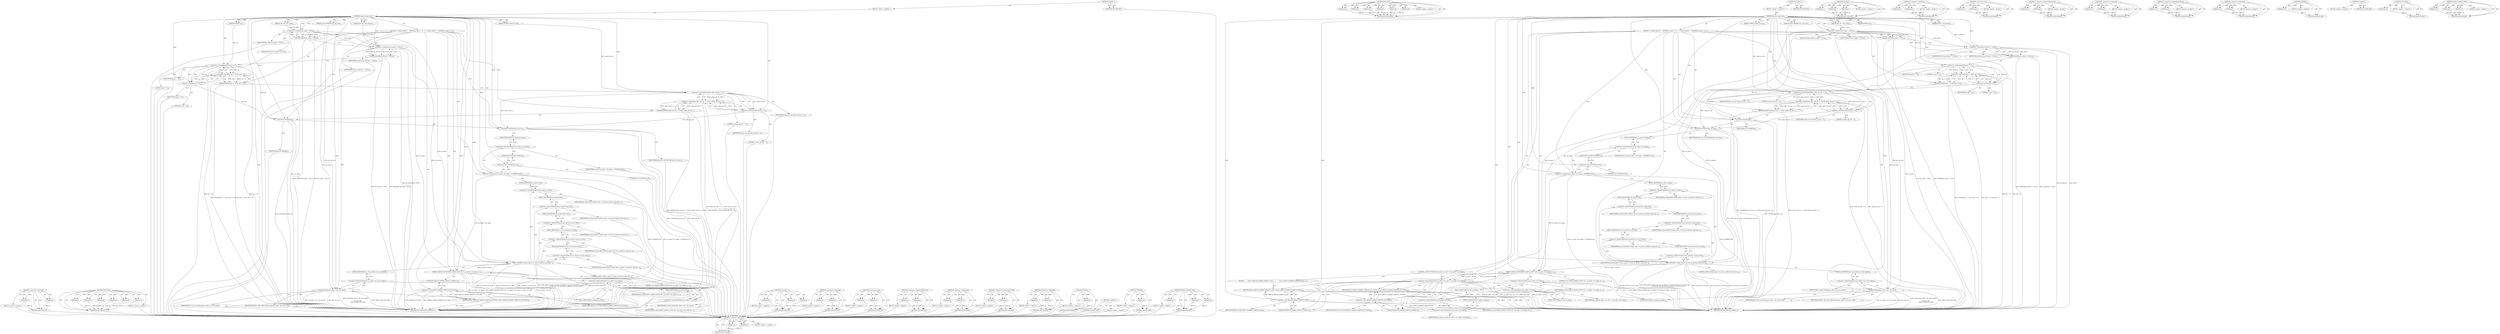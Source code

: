 digraph "DEBUG_RANGE_OFST" {
vulnerable_133 [label=<(METHOD,&lt;operator&gt;.lessThan)>];
vulnerable_134 [label=<(PARAM,p1)>];
vulnerable_135 [label=<(PARAM,p2)>];
vulnerable_136 [label=<(BLOCK,&lt;empty&gt;,&lt;empty&gt;)>];
vulnerable_137 [label=<(METHOD_RETURN,ANY)>];
vulnerable_157 [label=<(METHOD,BITS_GET)>];
vulnerable_158 [label=<(PARAM,p1)>];
vulnerable_159 [label=<(PARAM,p2)>];
vulnerable_160 [label=<(PARAM,p3)>];
vulnerable_161 [label=<(PARAM,p4)>];
vulnerable_162 [label=<(PARAM,p5)>];
vulnerable_163 [label=<(PARAM,p6)>];
vulnerable_164 [label=<(BLOCK,&lt;empty&gt;,&lt;empty&gt;)>];
vulnerable_165 [label=<(METHOD_RETURN,ANY)>];
vulnerable_6 [label=<(METHOD,&lt;global&gt;)<SUB>1</SUB>>];
vulnerable_7 [label=<(BLOCK,&lt;empty&gt;,&lt;empty&gt;)<SUB>1</SUB>>];
vulnerable_8 [label=<(METHOD,ihevcd_cabac_init)<SUB>1</SUB>>];
vulnerable_9 [label=<(PARAM,cab_ctxt_t *ps_cabac)<SUB>1</SUB>>];
vulnerable_10 [label=<(PARAM,bitstrm_t *ps_bitstrm)<SUB>2</SUB>>];
vulnerable_11 [label=<(PARAM,WORD32 qp)<SUB>3</SUB>>];
vulnerable_12 [label=<(PARAM,WORD32 cabac_init_idc)<SUB>4</SUB>>];
vulnerable_13 [label=<(PARAM,const UWORD8 *pu1_init_ctxt)<SUB>5</SUB>>];
vulnerable_14 [label=<(BLOCK,{
 /* Sanity checks */
    ASSERT(ps_cabac != N...,{
 /* Sanity checks */
    ASSERT(ps_cabac != N...)<SUB>6</SUB>>];
vulnerable_15 [label=<(ASSERT,ASSERT(ps_cabac != NULL))<SUB>8</SUB>>];
vulnerable_16 [label=<(&lt;operator&gt;.notEquals,ps_cabac != NULL)<SUB>8</SUB>>];
vulnerable_17 [label=<(IDENTIFIER,ps_cabac,ps_cabac != NULL)<SUB>8</SUB>>];
vulnerable_18 [label=<(IDENTIFIER,NULL,ps_cabac != NULL)<SUB>8</SUB>>];
vulnerable_19 [label=<(ASSERT,ASSERT(ps_bitstrm != NULL))<SUB>9</SUB>>];
vulnerable_20 [label=<(&lt;operator&gt;.notEquals,ps_bitstrm != NULL)<SUB>9</SUB>>];
vulnerable_21 [label=<(IDENTIFIER,ps_bitstrm,ps_bitstrm != NULL)<SUB>9</SUB>>];
vulnerable_22 [label=<(IDENTIFIER,NULL,ps_bitstrm != NULL)<SUB>9</SUB>>];
vulnerable_23 [label=<(ASSERT,ASSERT((qp &gt;= 0) &amp;&amp; (qp &lt; 52)))<SUB>10</SUB>>];
vulnerable_24 [label=<(&lt;operator&gt;.logicalAnd,(qp &gt;= 0) &amp;&amp; (qp &lt; 52))<SUB>10</SUB>>];
vulnerable_25 [label=<(&lt;operator&gt;.greaterEqualsThan,qp &gt;= 0)<SUB>10</SUB>>];
vulnerable_26 [label=<(IDENTIFIER,qp,qp &gt;= 0)<SUB>10</SUB>>];
vulnerable_27 [label=<(LITERAL,0,qp &gt;= 0)<SUB>10</SUB>>];
vulnerable_28 [label=<(&lt;operator&gt;.lessThan,qp &lt; 52)<SUB>10</SUB>>];
vulnerable_29 [label=<(IDENTIFIER,qp,qp &lt; 52)<SUB>10</SUB>>];
vulnerable_30 [label=<(LITERAL,52,qp &lt; 52)<SUB>10</SUB>>];
vulnerable_31 [label=<(ASSERT,ASSERT((cabac_init_idc &gt;= 0) &amp;&amp; (cabac_init_idc...)<SUB>11</SUB>>];
vulnerable_32 [label=<(&lt;operator&gt;.logicalAnd,(cabac_init_idc &gt;= 0) &amp;&amp; (cabac_init_idc &lt; 3))<SUB>11</SUB>>];
vulnerable_33 [label=<(&lt;operator&gt;.greaterEqualsThan,cabac_init_idc &gt;= 0)<SUB>11</SUB>>];
vulnerable_34 [label=<(IDENTIFIER,cabac_init_idc,cabac_init_idc &gt;= 0)<SUB>11</SUB>>];
vulnerable_35 [label=<(LITERAL,0,cabac_init_idc &gt;= 0)<SUB>11</SUB>>];
vulnerable_36 [label=<(&lt;operator&gt;.lessThan,cabac_init_idc &lt; 3)<SUB>11</SUB>>];
vulnerable_37 [label=<(IDENTIFIER,cabac_init_idc,cabac_init_idc &lt; 3)<SUB>11</SUB>>];
vulnerable_38 [label=<(LITERAL,3,cabac_init_idc &lt; 3)<SUB>11</SUB>>];
vulnerable_39 [label=<(UNUSED,UNUSED(qp))<SUB>12</SUB>>];
vulnerable_40 [label=<(IDENTIFIER,qp,UNUSED(qp))<SUB>12</SUB>>];
vulnerable_41 [label=<(UNUSED,UNUSED(cabac_init_idc))<SUB>13</SUB>>];
vulnerable_42 [label=<(IDENTIFIER,cabac_init_idc,UNUSED(cabac_init_idc))<SUB>13</SUB>>];
vulnerable_43 [label=<(&lt;operator&gt;.assignment,ps_cabac-&gt;u4_range = (UWORD32)510)<SUB>24</SUB>>];
vulnerable_44 [label=<(&lt;operator&gt;.indirectFieldAccess,ps_cabac-&gt;u4_range)<SUB>24</SUB>>];
vulnerable_45 [label=<(IDENTIFIER,ps_cabac,ps_cabac-&gt;u4_range = (UWORD32)510)<SUB>24</SUB>>];
vulnerable_46 [label=<(FIELD_IDENTIFIER,u4_range,u4_range)<SUB>24</SUB>>];
vulnerable_47 [label=<(&lt;operator&gt;.cast,(UWORD32)510)<SUB>24</SUB>>];
vulnerable_48 [label=<(UNKNOWN,UWORD32,UWORD32)<SUB>24</SUB>>];
vulnerable_49 [label=<(LITERAL,510,(UWORD32)510)<SUB>24</SUB>>];
vulnerable_50 [label=<(BITS_GET,BITS_GET(ps_cabac-&gt;u4_ofst, ps_bitstrm-&gt;pu4_buf...)<SUB>25</SUB>>];
vulnerable_51 [label=<(&lt;operator&gt;.indirectFieldAccess,ps_cabac-&gt;u4_ofst)<SUB>25</SUB>>];
vulnerable_52 [label=<(IDENTIFIER,ps_cabac,BITS_GET(ps_cabac-&gt;u4_ofst, ps_bitstrm-&gt;pu4_buf...)<SUB>25</SUB>>];
vulnerable_53 [label=<(FIELD_IDENTIFIER,u4_ofst,u4_ofst)<SUB>25</SUB>>];
vulnerable_54 [label=<(&lt;operator&gt;.indirectFieldAccess,ps_bitstrm-&gt;pu4_buf)<SUB>25</SUB>>];
vulnerable_55 [label=<(IDENTIFIER,ps_bitstrm,BITS_GET(ps_cabac-&gt;u4_ofst, ps_bitstrm-&gt;pu4_buf...)<SUB>25</SUB>>];
vulnerable_56 [label=<(FIELD_IDENTIFIER,pu4_buf,pu4_buf)<SUB>25</SUB>>];
vulnerable_57 [label=<(&lt;operator&gt;.indirectFieldAccess,ps_bitstrm-&gt;u4_bit_ofst)<SUB>25</SUB>>];
vulnerable_58 [label=<(IDENTIFIER,ps_bitstrm,BITS_GET(ps_cabac-&gt;u4_ofst, ps_bitstrm-&gt;pu4_buf...)<SUB>25</SUB>>];
vulnerable_59 [label=<(FIELD_IDENTIFIER,u4_bit_ofst,u4_bit_ofst)<SUB>25</SUB>>];
vulnerable_60 [label=<(&lt;operator&gt;.indirectFieldAccess,ps_bitstrm-&gt;u4_cur_word)<SUB>26</SUB>>];
vulnerable_61 [label=<(IDENTIFIER,ps_bitstrm,BITS_GET(ps_cabac-&gt;u4_ofst, ps_bitstrm-&gt;pu4_buf...)<SUB>26</SUB>>];
vulnerable_62 [label=<(FIELD_IDENTIFIER,u4_cur_word,u4_cur_word)<SUB>26</SUB>>];
vulnerable_63 [label=<(&lt;operator&gt;.indirectFieldAccess,ps_bitstrm-&gt;u4_nxt_word)<SUB>26</SUB>>];
vulnerable_64 [label=<(IDENTIFIER,ps_bitstrm,BITS_GET(ps_cabac-&gt;u4_ofst, ps_bitstrm-&gt;pu4_buf...)<SUB>26</SUB>>];
vulnerable_65 [label=<(FIELD_IDENTIFIER,u4_nxt_word,u4_nxt_word)<SUB>26</SUB>>];
vulnerable_66 [label=<(LITERAL,9,BITS_GET(ps_cabac-&gt;u4_ofst, ps_bitstrm-&gt;pu4_buf...)<SUB>26</SUB>>];
vulnerable_67 [label=<(memcpy,memcpy(ps_cabac-&gt;au1_ctxt_models,

            ...)<SUB>31</SUB>>];
vulnerable_68 [label=<(&lt;operator&gt;.indirectFieldAccess,ps_cabac-&gt;au1_ctxt_models)<SUB>31</SUB>>];
vulnerable_69 [label=<(IDENTIFIER,ps_cabac,memcpy(ps_cabac-&gt;au1_ctxt_models,

            ...)<SUB>31</SUB>>];
vulnerable_70 [label=<(FIELD_IDENTIFIER,au1_ctxt_models,au1_ctxt_models)<SUB>31</SUB>>];
vulnerable_71 [label=<(IDENTIFIER,pu1_init_ctxt,memcpy(ps_cabac-&gt;au1_ctxt_models,

            ...)<SUB>33</SUB>>];
vulnerable_72 [label=<(IDENTIFIER,IHEVC_CAB_CTXT_END,memcpy(ps_cabac-&gt;au1_ctxt_models,

            ...)<SUB>34</SUB>>];
vulnerable_73 [label=<(DEBUG_RANGE_OFST,DEBUG_RANGE_OFST(&quot;init&quot;, ps_cabac-&gt;u4_range, ps...)<SUB>35</SUB>>];
vulnerable_74 [label=<(LITERAL,&quot;init&quot;,DEBUG_RANGE_OFST(&quot;init&quot;, ps_cabac-&gt;u4_range, ps...)<SUB>35</SUB>>];
vulnerable_75 [label=<(&lt;operator&gt;.indirectFieldAccess,ps_cabac-&gt;u4_range)<SUB>35</SUB>>];
vulnerable_76 [label=<(IDENTIFIER,ps_cabac,DEBUG_RANGE_OFST(&quot;init&quot;, ps_cabac-&gt;u4_range, ps...)<SUB>35</SUB>>];
vulnerable_77 [label=<(FIELD_IDENTIFIER,u4_range,u4_range)<SUB>35</SUB>>];
vulnerable_78 [label=<(&lt;operator&gt;.indirectFieldAccess,ps_cabac-&gt;u4_ofst)<SUB>35</SUB>>];
vulnerable_79 [label=<(IDENTIFIER,ps_cabac,DEBUG_RANGE_OFST(&quot;init&quot;, ps_cabac-&gt;u4_range, ps...)<SUB>35</SUB>>];
vulnerable_80 [label=<(FIELD_IDENTIFIER,u4_ofst,u4_ofst)<SUB>35</SUB>>];
vulnerable_81 [label=<(RETURN,return ((IHEVCD_ERROR_T)IHEVCD_SUCCESS);,return ((IHEVCD_ERROR_T)IHEVCD_SUCCESS);)<SUB>36</SUB>>];
vulnerable_82 [label=<(&lt;operator&gt;.cast,(IHEVCD_ERROR_T)IHEVCD_SUCCESS)<SUB>36</SUB>>];
vulnerable_83 [label=<(UNKNOWN,IHEVCD_ERROR_T,IHEVCD_ERROR_T)<SUB>36</SUB>>];
vulnerable_84 [label=<(IDENTIFIER,IHEVCD_SUCCESS,(IHEVCD_ERROR_T)IHEVCD_SUCCESS)<SUB>36</SUB>>];
vulnerable_85 [label=<(METHOD_RETURN,IHEVCD_ERROR_T)<SUB>1</SUB>>];
vulnerable_87 [label=<(METHOD_RETURN,ANY)<SUB>1</SUB>>];
vulnerable_166 [label=<(METHOD,memcpy)>];
vulnerable_167 [label=<(PARAM,p1)>];
vulnerable_168 [label=<(PARAM,p2)>];
vulnerable_169 [label=<(PARAM,p3)>];
vulnerable_170 [label=<(BLOCK,&lt;empty&gt;,&lt;empty&gt;)>];
vulnerable_171 [label=<(METHOD_RETURN,ANY)>];
vulnerable_118 [label=<(METHOD,&lt;operator&gt;.notEquals)>];
vulnerable_119 [label=<(PARAM,p1)>];
vulnerable_120 [label=<(PARAM,p2)>];
vulnerable_121 [label=<(BLOCK,&lt;empty&gt;,&lt;empty&gt;)>];
vulnerable_122 [label=<(METHOD_RETURN,ANY)>];
vulnerable_152 [label=<(METHOD,&lt;operator&gt;.cast)>];
vulnerable_153 [label=<(PARAM,p1)>];
vulnerable_154 [label=<(PARAM,p2)>];
vulnerable_155 [label=<(BLOCK,&lt;empty&gt;,&lt;empty&gt;)>];
vulnerable_156 [label=<(METHOD_RETURN,ANY)>];
vulnerable_147 [label=<(METHOD,&lt;operator&gt;.indirectFieldAccess)>];
vulnerable_148 [label=<(PARAM,p1)>];
vulnerable_149 [label=<(PARAM,p2)>];
vulnerable_150 [label=<(BLOCK,&lt;empty&gt;,&lt;empty&gt;)>];
vulnerable_151 [label=<(METHOD_RETURN,ANY)>];
vulnerable_142 [label=<(METHOD,&lt;operator&gt;.assignment)>];
vulnerable_143 [label=<(PARAM,p1)>];
vulnerable_144 [label=<(PARAM,p2)>];
vulnerable_145 [label=<(BLOCK,&lt;empty&gt;,&lt;empty&gt;)>];
vulnerable_146 [label=<(METHOD_RETURN,ANY)>];
vulnerable_128 [label=<(METHOD,&lt;operator&gt;.greaterEqualsThan)>];
vulnerable_129 [label=<(PARAM,p1)>];
vulnerable_130 [label=<(PARAM,p2)>];
vulnerable_131 [label=<(BLOCK,&lt;empty&gt;,&lt;empty&gt;)>];
vulnerable_132 [label=<(METHOD_RETURN,ANY)>];
vulnerable_123 [label=<(METHOD,&lt;operator&gt;.logicalAnd)>];
vulnerable_124 [label=<(PARAM,p1)>];
vulnerable_125 [label=<(PARAM,p2)>];
vulnerable_126 [label=<(BLOCK,&lt;empty&gt;,&lt;empty&gt;)>];
vulnerable_127 [label=<(METHOD_RETURN,ANY)>];
vulnerable_114 [label=<(METHOD,ASSERT)>];
vulnerable_115 [label=<(PARAM,p1)>];
vulnerable_116 [label=<(BLOCK,&lt;empty&gt;,&lt;empty&gt;)>];
vulnerable_117 [label=<(METHOD_RETURN,ANY)>];
vulnerable_108 [label=<(METHOD,&lt;global&gt;)<SUB>1</SUB>>];
vulnerable_109 [label=<(BLOCK,&lt;empty&gt;,&lt;empty&gt;)>];
vulnerable_110 [label=<(METHOD_RETURN,ANY)>];
vulnerable_138 [label=<(METHOD,UNUSED)>];
vulnerable_139 [label=<(PARAM,p1)>];
vulnerable_140 [label=<(BLOCK,&lt;empty&gt;,&lt;empty&gt;)>];
vulnerable_141 [label=<(METHOD_RETURN,ANY)>];
vulnerable_172 [label=<(METHOD,DEBUG_RANGE_OFST)>];
vulnerable_173 [label=<(PARAM,p1)>];
vulnerable_174 [label=<(PARAM,p2)>];
vulnerable_175 [label=<(PARAM,p3)>];
vulnerable_176 [label=<(BLOCK,&lt;empty&gt;,&lt;empty&gt;)>];
vulnerable_177 [label=<(METHOD_RETURN,ANY)>];
fixed_146 [label=<(METHOD,&lt;operator&gt;.lessThan)>];
fixed_147 [label=<(PARAM,p1)>];
fixed_148 [label=<(PARAM,p2)>];
fixed_149 [label=<(BLOCK,&lt;empty&gt;,&lt;empty&gt;)>];
fixed_150 [label=<(METHOD_RETURN,ANY)>];
fixed_170 [label=<(METHOD,BITS_GET)>];
fixed_171 [label=<(PARAM,p1)>];
fixed_172 [label=<(PARAM,p2)>];
fixed_173 [label=<(PARAM,p3)>];
fixed_174 [label=<(PARAM,p4)>];
fixed_175 [label=<(PARAM,p5)>];
fixed_176 [label=<(PARAM,p6)>];
fixed_177 [label=<(BLOCK,&lt;empty&gt;,&lt;empty&gt;)>];
fixed_178 [label=<(METHOD_RETURN,ANY)>];
fixed_6 [label=<(METHOD,&lt;global&gt;)<SUB>1</SUB>>];
fixed_7 [label=<(BLOCK,&lt;empty&gt;,&lt;empty&gt;)<SUB>1</SUB>>];
fixed_8 [label=<(METHOD,ihevcd_cabac_init)<SUB>1</SUB>>];
fixed_9 [label=<(PARAM,cab_ctxt_t *ps_cabac)<SUB>1</SUB>>];
fixed_10 [label=<(PARAM,bitstrm_t *ps_bitstrm)<SUB>2</SUB>>];
fixed_11 [label=<(PARAM,WORD32 qp)<SUB>3</SUB>>];
fixed_12 [label=<(PARAM,WORD32 cabac_init_idc)<SUB>4</SUB>>];
fixed_13 [label=<(PARAM,const UWORD8 *pu1_init_ctxt)<SUB>5</SUB>>];
fixed_14 [label=<(BLOCK,{
 /* Sanity checks */
    ASSERT(ps_cabac != N...,{
 /* Sanity checks */
    ASSERT(ps_cabac != N...)<SUB>6</SUB>>];
fixed_15 [label=<(ASSERT,ASSERT(ps_cabac != NULL))<SUB>8</SUB>>];
fixed_16 [label=<(&lt;operator&gt;.notEquals,ps_cabac != NULL)<SUB>8</SUB>>];
fixed_17 [label=<(IDENTIFIER,ps_cabac,ps_cabac != NULL)<SUB>8</SUB>>];
fixed_18 [label=<(IDENTIFIER,NULL,ps_cabac != NULL)<SUB>8</SUB>>];
fixed_19 [label=<(ASSERT,ASSERT(ps_bitstrm != NULL))<SUB>9</SUB>>];
fixed_20 [label=<(&lt;operator&gt;.notEquals,ps_bitstrm != NULL)<SUB>9</SUB>>];
fixed_21 [label=<(IDENTIFIER,ps_bitstrm,ps_bitstrm != NULL)<SUB>9</SUB>>];
fixed_22 [label=<(IDENTIFIER,NULL,ps_bitstrm != NULL)<SUB>9</SUB>>];
fixed_23 [label=<(ASSERT,ASSERT((qp &gt;= 0) &amp;&amp; (qp &lt; 52)))<SUB>10</SUB>>];
fixed_24 [label=<(&lt;operator&gt;.logicalAnd,(qp &gt;= 0) &amp;&amp; (qp &lt; 52))<SUB>10</SUB>>];
fixed_25 [label=<(&lt;operator&gt;.greaterEqualsThan,qp &gt;= 0)<SUB>10</SUB>>];
fixed_26 [label=<(IDENTIFIER,qp,qp &gt;= 0)<SUB>10</SUB>>];
fixed_27 [label=<(LITERAL,0,qp &gt;= 0)<SUB>10</SUB>>];
fixed_28 [label=<(&lt;operator&gt;.lessThan,qp &lt; 52)<SUB>10</SUB>>];
fixed_29 [label=<(IDENTIFIER,qp,qp &lt; 52)<SUB>10</SUB>>];
fixed_30 [label=<(LITERAL,52,qp &lt; 52)<SUB>10</SUB>>];
fixed_31 [label=<(ASSERT,ASSERT((cabac_init_idc &gt;= 0) &amp;&amp; (cabac_init_idc...)<SUB>11</SUB>>];
fixed_32 [label=<(&lt;operator&gt;.logicalAnd,(cabac_init_idc &gt;= 0) &amp;&amp; (cabac_init_idc &lt; 3))<SUB>11</SUB>>];
fixed_33 [label=<(&lt;operator&gt;.greaterEqualsThan,cabac_init_idc &gt;= 0)<SUB>11</SUB>>];
fixed_34 [label=<(IDENTIFIER,cabac_init_idc,cabac_init_idc &gt;= 0)<SUB>11</SUB>>];
fixed_35 [label=<(LITERAL,0,cabac_init_idc &gt;= 0)<SUB>11</SUB>>];
fixed_36 [label=<(&lt;operator&gt;.lessThan,cabac_init_idc &lt; 3)<SUB>11</SUB>>];
fixed_37 [label=<(IDENTIFIER,cabac_init_idc,cabac_init_idc &lt; 3)<SUB>11</SUB>>];
fixed_38 [label=<(LITERAL,3,cabac_init_idc &lt; 3)<SUB>11</SUB>>];
fixed_39 [label=<(UNUSED,UNUSED(qp))<SUB>12</SUB>>];
fixed_40 [label=<(IDENTIFIER,qp,UNUSED(qp))<SUB>12</SUB>>];
fixed_41 [label=<(UNUSED,UNUSED(cabac_init_idc))<SUB>13</SUB>>];
fixed_42 [label=<(IDENTIFIER,cabac_init_idc,UNUSED(cabac_init_idc))<SUB>13</SUB>>];
fixed_43 [label=<(&lt;operator&gt;.assignment,ps_cabac-&gt;u4_range = (UWORD32)510)<SUB>24</SUB>>];
fixed_44 [label=<(&lt;operator&gt;.indirectFieldAccess,ps_cabac-&gt;u4_range)<SUB>24</SUB>>];
fixed_45 [label=<(IDENTIFIER,ps_cabac,ps_cabac-&gt;u4_range = (UWORD32)510)<SUB>24</SUB>>];
fixed_46 [label=<(FIELD_IDENTIFIER,u4_range,u4_range)<SUB>24</SUB>>];
fixed_47 [label=<(&lt;operator&gt;.cast,(UWORD32)510)<SUB>24</SUB>>];
fixed_48 [label=<(UNKNOWN,UWORD32,UWORD32)<SUB>24</SUB>>];
fixed_49 [label=<(LITERAL,510,(UWORD32)510)<SUB>24</SUB>>];
fixed_50 [label=<(BITS_GET,BITS_GET(ps_cabac-&gt;u4_ofst, ps_bitstrm-&gt;pu4_buf...)<SUB>25</SUB>>];
fixed_51 [label=<(&lt;operator&gt;.indirectFieldAccess,ps_cabac-&gt;u4_ofst)<SUB>25</SUB>>];
fixed_52 [label=<(IDENTIFIER,ps_cabac,BITS_GET(ps_cabac-&gt;u4_ofst, ps_bitstrm-&gt;pu4_buf...)<SUB>25</SUB>>];
fixed_53 [label=<(FIELD_IDENTIFIER,u4_ofst,u4_ofst)<SUB>25</SUB>>];
fixed_54 [label=<(&lt;operator&gt;.indirectFieldAccess,ps_bitstrm-&gt;pu4_buf)<SUB>25</SUB>>];
fixed_55 [label=<(IDENTIFIER,ps_bitstrm,BITS_GET(ps_cabac-&gt;u4_ofst, ps_bitstrm-&gt;pu4_buf...)<SUB>25</SUB>>];
fixed_56 [label=<(FIELD_IDENTIFIER,pu4_buf,pu4_buf)<SUB>25</SUB>>];
fixed_57 [label=<(&lt;operator&gt;.indirectFieldAccess,ps_bitstrm-&gt;u4_bit_ofst)<SUB>25</SUB>>];
fixed_58 [label=<(IDENTIFIER,ps_bitstrm,BITS_GET(ps_cabac-&gt;u4_ofst, ps_bitstrm-&gt;pu4_buf...)<SUB>25</SUB>>];
fixed_59 [label=<(FIELD_IDENTIFIER,u4_bit_ofst,u4_bit_ofst)<SUB>25</SUB>>];
fixed_60 [label=<(&lt;operator&gt;.indirectFieldAccess,ps_bitstrm-&gt;u4_cur_word)<SUB>26</SUB>>];
fixed_61 [label=<(IDENTIFIER,ps_bitstrm,BITS_GET(ps_cabac-&gt;u4_ofst, ps_bitstrm-&gt;pu4_buf...)<SUB>26</SUB>>];
fixed_62 [label=<(FIELD_IDENTIFIER,u4_cur_word,u4_cur_word)<SUB>26</SUB>>];
fixed_63 [label=<(&lt;operator&gt;.indirectFieldAccess,ps_bitstrm-&gt;u4_nxt_word)<SUB>26</SUB>>];
fixed_64 [label=<(IDENTIFIER,ps_bitstrm,BITS_GET(ps_cabac-&gt;u4_ofst, ps_bitstrm-&gt;pu4_buf...)<SUB>26</SUB>>];
fixed_65 [label=<(FIELD_IDENTIFIER,u4_nxt_word,u4_nxt_word)<SUB>26</SUB>>];
fixed_66 [label=<(LITERAL,9,BITS_GET(ps_cabac-&gt;u4_ofst, ps_bitstrm-&gt;pu4_buf...)<SUB>26</SUB>>];
fixed_67 [label=<(memcpy,memcpy(ps_cabac-&gt;au1_ctxt_models,

            ...)<SUB>31</SUB>>];
fixed_68 [label=<(&lt;operator&gt;.indirectFieldAccess,ps_cabac-&gt;au1_ctxt_models)<SUB>31</SUB>>];
fixed_69 [label=<(IDENTIFIER,ps_cabac,memcpy(ps_cabac-&gt;au1_ctxt_models,

            ...)<SUB>31</SUB>>];
fixed_70 [label=<(FIELD_IDENTIFIER,au1_ctxt_models,au1_ctxt_models)<SUB>31</SUB>>];
fixed_71 [label=<(IDENTIFIER,pu1_init_ctxt,memcpy(ps_cabac-&gt;au1_ctxt_models,

            ...)<SUB>33</SUB>>];
fixed_72 [label=<(IDENTIFIER,IHEVC_CAB_CTXT_END,memcpy(ps_cabac-&gt;au1_ctxt_models,

            ...)<SUB>34</SUB>>];
fixed_73 [label=<(DEBUG_RANGE_OFST,DEBUG_RANGE_OFST(&quot;init&quot;, ps_cabac-&gt;u4_range, ps...)<SUB>35</SUB>>];
fixed_74 [label=<(LITERAL,&quot;init&quot;,DEBUG_RANGE_OFST(&quot;init&quot;, ps_cabac-&gt;u4_range, ps...)<SUB>35</SUB>>];
fixed_75 [label=<(&lt;operator&gt;.indirectFieldAccess,ps_cabac-&gt;u4_range)<SUB>35</SUB>>];
fixed_76 [label=<(IDENTIFIER,ps_cabac,DEBUG_RANGE_OFST(&quot;init&quot;, ps_cabac-&gt;u4_range, ps...)<SUB>35</SUB>>];
fixed_77 [label=<(FIELD_IDENTIFIER,u4_range,u4_range)<SUB>35</SUB>>];
fixed_78 [label=<(&lt;operator&gt;.indirectFieldAccess,ps_cabac-&gt;u4_ofst)<SUB>35</SUB>>];
fixed_79 [label=<(IDENTIFIER,ps_cabac,DEBUG_RANGE_OFST(&quot;init&quot;, ps_cabac-&gt;u4_range, ps...)<SUB>35</SUB>>];
fixed_80 [label=<(FIELD_IDENTIFIER,u4_ofst,u4_ofst)<SUB>35</SUB>>];
fixed_81 [label=<(CONTROL_STRUCTURE,IF,if (ps_cabac-&gt;u4_ofst &gt;= ps_cabac-&gt;u4_range))<SUB>40</SUB>>];
fixed_82 [label=<(&lt;operator&gt;.greaterEqualsThan,ps_cabac-&gt;u4_ofst &gt;= ps_cabac-&gt;u4_range)<SUB>40</SUB>>];
fixed_83 [label=<(&lt;operator&gt;.indirectFieldAccess,ps_cabac-&gt;u4_ofst)<SUB>40</SUB>>];
fixed_84 [label=<(IDENTIFIER,ps_cabac,ps_cabac-&gt;u4_ofst &gt;= ps_cabac-&gt;u4_range)<SUB>40</SUB>>];
fixed_85 [label=<(FIELD_IDENTIFIER,u4_ofst,u4_ofst)<SUB>40</SUB>>];
fixed_86 [label=<(&lt;operator&gt;.indirectFieldAccess,ps_cabac-&gt;u4_range)<SUB>40</SUB>>];
fixed_87 [label=<(IDENTIFIER,ps_cabac,ps_cabac-&gt;u4_ofst &gt;= ps_cabac-&gt;u4_range)<SUB>40</SUB>>];
fixed_88 [label=<(FIELD_IDENTIFIER,u4_range,u4_range)<SUB>40</SUB>>];
fixed_89 [label=<(BLOCK,{
        return ((IHEVCD_ERROR_T)IHEVCD_FAIL);...,{
        return ((IHEVCD_ERROR_T)IHEVCD_FAIL);...)<SUB>41</SUB>>];
fixed_90 [label=<(RETURN,return ((IHEVCD_ERROR_T)IHEVCD_FAIL);,return ((IHEVCD_ERROR_T)IHEVCD_FAIL);)<SUB>42</SUB>>];
fixed_91 [label=<(&lt;operator&gt;.cast,(IHEVCD_ERROR_T)IHEVCD_FAIL)<SUB>42</SUB>>];
fixed_92 [label=<(UNKNOWN,IHEVCD_ERROR_T,IHEVCD_ERROR_T)<SUB>42</SUB>>];
fixed_93 [label=<(IDENTIFIER,IHEVCD_FAIL,(IHEVCD_ERROR_T)IHEVCD_FAIL)<SUB>42</SUB>>];
fixed_94 [label=<(RETURN,return ((IHEVCD_ERROR_T)IHEVCD_SUCCESS);,return ((IHEVCD_ERROR_T)IHEVCD_SUCCESS);)<SUB>45</SUB>>];
fixed_95 [label=<(&lt;operator&gt;.cast,(IHEVCD_ERROR_T)IHEVCD_SUCCESS)<SUB>45</SUB>>];
fixed_96 [label=<(UNKNOWN,IHEVCD_ERROR_T,IHEVCD_ERROR_T)<SUB>45</SUB>>];
fixed_97 [label=<(IDENTIFIER,IHEVCD_SUCCESS,(IHEVCD_ERROR_T)IHEVCD_SUCCESS)<SUB>45</SUB>>];
fixed_98 [label=<(METHOD_RETURN,IHEVCD_ERROR_T)<SUB>1</SUB>>];
fixed_100 [label=<(METHOD_RETURN,ANY)<SUB>1</SUB>>];
fixed_179 [label=<(METHOD,memcpy)>];
fixed_180 [label=<(PARAM,p1)>];
fixed_181 [label=<(PARAM,p2)>];
fixed_182 [label=<(PARAM,p3)>];
fixed_183 [label=<(BLOCK,&lt;empty&gt;,&lt;empty&gt;)>];
fixed_184 [label=<(METHOD_RETURN,ANY)>];
fixed_131 [label=<(METHOD,&lt;operator&gt;.notEquals)>];
fixed_132 [label=<(PARAM,p1)>];
fixed_133 [label=<(PARAM,p2)>];
fixed_134 [label=<(BLOCK,&lt;empty&gt;,&lt;empty&gt;)>];
fixed_135 [label=<(METHOD_RETURN,ANY)>];
fixed_165 [label=<(METHOD,&lt;operator&gt;.cast)>];
fixed_166 [label=<(PARAM,p1)>];
fixed_167 [label=<(PARAM,p2)>];
fixed_168 [label=<(BLOCK,&lt;empty&gt;,&lt;empty&gt;)>];
fixed_169 [label=<(METHOD_RETURN,ANY)>];
fixed_160 [label=<(METHOD,&lt;operator&gt;.indirectFieldAccess)>];
fixed_161 [label=<(PARAM,p1)>];
fixed_162 [label=<(PARAM,p2)>];
fixed_163 [label=<(BLOCK,&lt;empty&gt;,&lt;empty&gt;)>];
fixed_164 [label=<(METHOD_RETURN,ANY)>];
fixed_155 [label=<(METHOD,&lt;operator&gt;.assignment)>];
fixed_156 [label=<(PARAM,p1)>];
fixed_157 [label=<(PARAM,p2)>];
fixed_158 [label=<(BLOCK,&lt;empty&gt;,&lt;empty&gt;)>];
fixed_159 [label=<(METHOD_RETURN,ANY)>];
fixed_141 [label=<(METHOD,&lt;operator&gt;.greaterEqualsThan)>];
fixed_142 [label=<(PARAM,p1)>];
fixed_143 [label=<(PARAM,p2)>];
fixed_144 [label=<(BLOCK,&lt;empty&gt;,&lt;empty&gt;)>];
fixed_145 [label=<(METHOD_RETURN,ANY)>];
fixed_136 [label=<(METHOD,&lt;operator&gt;.logicalAnd)>];
fixed_137 [label=<(PARAM,p1)>];
fixed_138 [label=<(PARAM,p2)>];
fixed_139 [label=<(BLOCK,&lt;empty&gt;,&lt;empty&gt;)>];
fixed_140 [label=<(METHOD_RETURN,ANY)>];
fixed_127 [label=<(METHOD,ASSERT)>];
fixed_128 [label=<(PARAM,p1)>];
fixed_129 [label=<(BLOCK,&lt;empty&gt;,&lt;empty&gt;)>];
fixed_130 [label=<(METHOD_RETURN,ANY)>];
fixed_121 [label=<(METHOD,&lt;global&gt;)<SUB>1</SUB>>];
fixed_122 [label=<(BLOCK,&lt;empty&gt;,&lt;empty&gt;)>];
fixed_123 [label=<(METHOD_RETURN,ANY)>];
fixed_151 [label=<(METHOD,UNUSED)>];
fixed_152 [label=<(PARAM,p1)>];
fixed_153 [label=<(BLOCK,&lt;empty&gt;,&lt;empty&gt;)>];
fixed_154 [label=<(METHOD_RETURN,ANY)>];
fixed_185 [label=<(METHOD,DEBUG_RANGE_OFST)>];
fixed_186 [label=<(PARAM,p1)>];
fixed_187 [label=<(PARAM,p2)>];
fixed_188 [label=<(PARAM,p3)>];
fixed_189 [label=<(BLOCK,&lt;empty&gt;,&lt;empty&gt;)>];
fixed_190 [label=<(METHOD_RETURN,ANY)>];
vulnerable_133 -> vulnerable_134  [key=0, label="AST: "];
vulnerable_133 -> vulnerable_134  [key=1, label="DDG: "];
vulnerable_133 -> vulnerable_136  [key=0, label="AST: "];
vulnerable_133 -> vulnerable_135  [key=0, label="AST: "];
vulnerable_133 -> vulnerable_135  [key=1, label="DDG: "];
vulnerable_133 -> vulnerable_137  [key=0, label="AST: "];
vulnerable_133 -> vulnerable_137  [key=1, label="CFG: "];
vulnerable_134 -> vulnerable_137  [key=0, label="DDG: p1"];
vulnerable_135 -> vulnerable_137  [key=0, label="DDG: p2"];
vulnerable_136 -> fixed_146  [key=0];
vulnerable_137 -> fixed_146  [key=0];
vulnerable_157 -> vulnerable_158  [key=0, label="AST: "];
vulnerable_157 -> vulnerable_158  [key=1, label="DDG: "];
vulnerable_157 -> vulnerable_164  [key=0, label="AST: "];
vulnerable_157 -> vulnerable_159  [key=0, label="AST: "];
vulnerable_157 -> vulnerable_159  [key=1, label="DDG: "];
vulnerable_157 -> vulnerable_165  [key=0, label="AST: "];
vulnerable_157 -> vulnerable_165  [key=1, label="CFG: "];
vulnerable_157 -> vulnerable_160  [key=0, label="AST: "];
vulnerable_157 -> vulnerable_160  [key=1, label="DDG: "];
vulnerable_157 -> vulnerable_161  [key=0, label="AST: "];
vulnerable_157 -> vulnerable_161  [key=1, label="DDG: "];
vulnerable_157 -> vulnerable_162  [key=0, label="AST: "];
vulnerable_157 -> vulnerable_162  [key=1, label="DDG: "];
vulnerable_157 -> vulnerable_163  [key=0, label="AST: "];
vulnerable_157 -> vulnerable_163  [key=1, label="DDG: "];
vulnerable_158 -> vulnerable_165  [key=0, label="DDG: p1"];
vulnerable_159 -> vulnerable_165  [key=0, label="DDG: p2"];
vulnerable_160 -> vulnerable_165  [key=0, label="DDG: p3"];
vulnerable_161 -> vulnerable_165  [key=0, label="DDG: p4"];
vulnerable_162 -> vulnerable_165  [key=0, label="DDG: p5"];
vulnerable_163 -> vulnerable_165  [key=0, label="DDG: p6"];
vulnerable_164 -> fixed_146  [key=0];
vulnerable_165 -> fixed_146  [key=0];
vulnerable_6 -> vulnerable_7  [key=0, label="AST: "];
vulnerable_6 -> vulnerable_87  [key=0, label="AST: "];
vulnerable_6 -> vulnerable_87  [key=1, label="CFG: "];
vulnerable_7 -> vulnerable_8  [key=0, label="AST: "];
vulnerable_8 -> vulnerable_9  [key=0, label="AST: "];
vulnerable_8 -> vulnerable_9  [key=1, label="DDG: "];
vulnerable_8 -> vulnerable_10  [key=0, label="AST: "];
vulnerable_8 -> vulnerable_10  [key=1, label="DDG: "];
vulnerable_8 -> vulnerable_11  [key=0, label="AST: "];
vulnerable_8 -> vulnerable_11  [key=1, label="DDG: "];
vulnerable_8 -> vulnerable_12  [key=0, label="AST: "];
vulnerable_8 -> vulnerable_12  [key=1, label="DDG: "];
vulnerable_8 -> vulnerable_13  [key=0, label="AST: "];
vulnerable_8 -> vulnerable_13  [key=1, label="DDG: "];
vulnerable_8 -> vulnerable_14  [key=0, label="AST: "];
vulnerable_8 -> vulnerable_85  [key=0, label="AST: "];
vulnerable_8 -> vulnerable_16  [key=0, label="CFG: "];
vulnerable_8 -> vulnerable_16  [key=1, label="DDG: "];
vulnerable_8 -> vulnerable_43  [key=0, label="DDG: "];
vulnerable_8 -> vulnerable_39  [key=0, label="DDG: "];
vulnerable_8 -> vulnerable_41  [key=0, label="DDG: "];
vulnerable_8 -> vulnerable_50  [key=0, label="DDG: "];
vulnerable_8 -> vulnerable_67  [key=0, label="DDG: "];
vulnerable_8 -> vulnerable_73  [key=0, label="DDG: "];
vulnerable_8 -> vulnerable_82  [key=0, label="DDG: "];
vulnerable_8 -> vulnerable_20  [key=0, label="DDG: "];
vulnerable_8 -> vulnerable_47  [key=0, label="DDG: "];
vulnerable_8 -> vulnerable_25  [key=0, label="DDG: "];
vulnerable_8 -> vulnerable_28  [key=0, label="DDG: "];
vulnerable_8 -> vulnerable_33  [key=0, label="DDG: "];
vulnerable_8 -> vulnerable_36  [key=0, label="DDG: "];
vulnerable_9 -> vulnerable_16  [key=0, label="DDG: ps_cabac"];
vulnerable_10 -> vulnerable_20  [key=0, label="DDG: ps_bitstrm"];
vulnerable_11 -> vulnerable_25  [key=0, label="DDG: qp"];
vulnerable_12 -> vulnerable_33  [key=0, label="DDG: cabac_init_idc"];
vulnerable_13 -> vulnerable_67  [key=0, label="DDG: pu1_init_ctxt"];
vulnerable_14 -> vulnerable_15  [key=0, label="AST: "];
vulnerable_14 -> vulnerable_19  [key=0, label="AST: "];
vulnerable_14 -> vulnerable_23  [key=0, label="AST: "];
vulnerable_14 -> vulnerable_31  [key=0, label="AST: "];
vulnerable_14 -> vulnerable_39  [key=0, label="AST: "];
vulnerable_14 -> vulnerable_41  [key=0, label="AST: "];
vulnerable_14 -> vulnerable_43  [key=0, label="AST: "];
vulnerable_14 -> vulnerable_50  [key=0, label="AST: "];
vulnerable_14 -> vulnerable_67  [key=0, label="AST: "];
vulnerable_14 -> vulnerable_73  [key=0, label="AST: "];
vulnerable_14 -> vulnerable_81  [key=0, label="AST: "];
vulnerable_15 -> vulnerable_16  [key=0, label="AST: "];
vulnerable_15 -> vulnerable_20  [key=0, label="CFG: "];
vulnerable_15 -> vulnerable_85  [key=0, label="DDG: ps_cabac != NULL"];
vulnerable_15 -> vulnerable_85  [key=1, label="DDG: ASSERT(ps_cabac != NULL)"];
vulnerable_16 -> vulnerable_17  [key=0, label="AST: "];
vulnerable_16 -> vulnerable_18  [key=0, label="AST: "];
vulnerable_16 -> vulnerable_15  [key=0, label="CFG: "];
vulnerable_16 -> vulnerable_15  [key=1, label="DDG: ps_cabac"];
vulnerable_16 -> vulnerable_15  [key=2, label="DDG: NULL"];
vulnerable_16 -> vulnerable_85  [key=0, label="DDG: ps_cabac"];
vulnerable_16 -> vulnerable_50  [key=0, label="DDG: ps_cabac"];
vulnerable_16 -> vulnerable_67  [key=0, label="DDG: ps_cabac"];
vulnerable_16 -> vulnerable_73  [key=0, label="DDG: ps_cabac"];
vulnerable_16 -> vulnerable_20  [key=0, label="DDG: NULL"];
vulnerable_17 -> fixed_146  [key=0];
vulnerable_18 -> fixed_146  [key=0];
vulnerable_19 -> vulnerable_20  [key=0, label="AST: "];
vulnerable_19 -> vulnerable_25  [key=0, label="CFG: "];
vulnerable_19 -> vulnerable_85  [key=0, label="DDG: ps_bitstrm != NULL"];
vulnerable_19 -> vulnerable_85  [key=1, label="DDG: ASSERT(ps_bitstrm != NULL)"];
vulnerable_20 -> vulnerable_21  [key=0, label="AST: "];
vulnerable_20 -> vulnerable_22  [key=0, label="AST: "];
vulnerable_20 -> vulnerable_19  [key=0, label="CFG: "];
vulnerable_20 -> vulnerable_19  [key=1, label="DDG: ps_bitstrm"];
vulnerable_20 -> vulnerable_19  [key=2, label="DDG: NULL"];
vulnerable_20 -> vulnerable_85  [key=0, label="DDG: ps_bitstrm"];
vulnerable_20 -> vulnerable_85  [key=1, label="DDG: NULL"];
vulnerable_20 -> vulnerable_50  [key=0, label="DDG: ps_bitstrm"];
vulnerable_21 -> fixed_146  [key=0];
vulnerable_22 -> fixed_146  [key=0];
vulnerable_23 -> vulnerable_24  [key=0, label="AST: "];
vulnerable_23 -> vulnerable_33  [key=0, label="CFG: "];
vulnerable_23 -> vulnerable_85  [key=0, label="DDG: (qp &gt;= 0) &amp;&amp; (qp &lt; 52)"];
vulnerable_23 -> vulnerable_85  [key=1, label="DDG: ASSERT((qp &gt;= 0) &amp;&amp; (qp &lt; 52))"];
vulnerable_24 -> vulnerable_25  [key=0, label="AST: "];
vulnerable_24 -> vulnerable_28  [key=0, label="AST: "];
vulnerable_24 -> vulnerable_23  [key=0, label="CFG: "];
vulnerable_24 -> vulnerable_23  [key=1, label="DDG: qp &gt;= 0"];
vulnerable_24 -> vulnerable_23  [key=2, label="DDG: qp &lt; 52"];
vulnerable_24 -> vulnerable_85  [key=0, label="DDG: qp &gt;= 0"];
vulnerable_24 -> vulnerable_85  [key=1, label="DDG: qp &lt; 52"];
vulnerable_25 -> vulnerable_26  [key=0, label="AST: "];
vulnerable_25 -> vulnerable_27  [key=0, label="AST: "];
vulnerable_25 -> vulnerable_24  [key=0, label="CFG: "];
vulnerable_25 -> vulnerable_24  [key=1, label="DDG: qp"];
vulnerable_25 -> vulnerable_24  [key=2, label="DDG: 0"];
vulnerable_25 -> vulnerable_28  [key=0, label="CFG: "];
vulnerable_25 -> vulnerable_28  [key=1, label="DDG: qp"];
vulnerable_25 -> vulnerable_28  [key=2, label="CDG: "];
vulnerable_25 -> vulnerable_39  [key=0, label="DDG: qp"];
vulnerable_26 -> fixed_146  [key=0];
vulnerable_27 -> fixed_146  [key=0];
vulnerable_28 -> vulnerable_29  [key=0, label="AST: "];
vulnerable_28 -> vulnerable_30  [key=0, label="AST: "];
vulnerable_28 -> vulnerable_24  [key=0, label="CFG: "];
vulnerable_28 -> vulnerable_24  [key=1, label="DDG: qp"];
vulnerable_28 -> vulnerable_24  [key=2, label="DDG: 52"];
vulnerable_28 -> vulnerable_39  [key=0, label="DDG: qp"];
vulnerable_29 -> fixed_146  [key=0];
vulnerable_30 -> fixed_146  [key=0];
vulnerable_31 -> vulnerable_32  [key=0, label="AST: "];
vulnerable_31 -> vulnerable_39  [key=0, label="CFG: "];
vulnerable_31 -> vulnerable_85  [key=0, label="DDG: (cabac_init_idc &gt;= 0) &amp;&amp; (cabac_init_idc &lt; 3)"];
vulnerable_31 -> vulnerable_85  [key=1, label="DDG: ASSERT((cabac_init_idc &gt;= 0) &amp;&amp; (cabac_init_idc &lt; 3))"];
vulnerable_32 -> vulnerable_33  [key=0, label="AST: "];
vulnerable_32 -> vulnerable_36  [key=0, label="AST: "];
vulnerable_32 -> vulnerable_31  [key=0, label="CFG: "];
vulnerable_32 -> vulnerable_31  [key=1, label="DDG: cabac_init_idc &gt;= 0"];
vulnerable_32 -> vulnerable_31  [key=2, label="DDG: cabac_init_idc &lt; 3"];
vulnerable_32 -> vulnerable_85  [key=0, label="DDG: cabac_init_idc &gt;= 0"];
vulnerable_32 -> vulnerable_85  [key=1, label="DDG: cabac_init_idc &lt; 3"];
vulnerable_33 -> vulnerable_34  [key=0, label="AST: "];
vulnerable_33 -> vulnerable_35  [key=0, label="AST: "];
vulnerable_33 -> vulnerable_32  [key=0, label="CFG: "];
vulnerable_33 -> vulnerable_32  [key=1, label="DDG: cabac_init_idc"];
vulnerable_33 -> vulnerable_32  [key=2, label="DDG: 0"];
vulnerable_33 -> vulnerable_36  [key=0, label="CFG: "];
vulnerable_33 -> vulnerable_36  [key=1, label="DDG: cabac_init_idc"];
vulnerable_33 -> vulnerable_36  [key=2, label="CDG: "];
vulnerable_33 -> vulnerable_41  [key=0, label="DDG: cabac_init_idc"];
vulnerable_34 -> fixed_146  [key=0];
vulnerable_35 -> fixed_146  [key=0];
vulnerable_36 -> vulnerable_37  [key=0, label="AST: "];
vulnerable_36 -> vulnerable_38  [key=0, label="AST: "];
vulnerable_36 -> vulnerable_32  [key=0, label="CFG: "];
vulnerable_36 -> vulnerable_32  [key=1, label="DDG: cabac_init_idc"];
vulnerable_36 -> vulnerable_32  [key=2, label="DDG: 3"];
vulnerable_36 -> vulnerable_41  [key=0, label="DDG: cabac_init_idc"];
vulnerable_37 -> fixed_146  [key=0];
vulnerable_38 -> fixed_146  [key=0];
vulnerable_39 -> vulnerable_40  [key=0, label="AST: "];
vulnerable_39 -> vulnerable_41  [key=0, label="CFG: "];
vulnerable_39 -> vulnerable_85  [key=0, label="DDG: qp"];
vulnerable_39 -> vulnerable_85  [key=1, label="DDG: UNUSED(qp)"];
vulnerable_40 -> fixed_146  [key=0];
vulnerable_41 -> vulnerable_42  [key=0, label="AST: "];
vulnerable_41 -> vulnerable_46  [key=0, label="CFG: "];
vulnerable_41 -> vulnerable_85  [key=0, label="DDG: cabac_init_idc"];
vulnerable_41 -> vulnerable_85  [key=1, label="DDG: UNUSED(cabac_init_idc)"];
vulnerable_42 -> fixed_146  [key=0];
vulnerable_43 -> vulnerable_44  [key=0, label="AST: "];
vulnerable_43 -> vulnerable_47  [key=0, label="AST: "];
vulnerable_43 -> vulnerable_53  [key=0, label="CFG: "];
vulnerable_43 -> vulnerable_85  [key=0, label="DDG: (UWORD32)510"];
vulnerable_43 -> vulnerable_85  [key=1, label="DDG: ps_cabac-&gt;u4_range = (UWORD32)510"];
vulnerable_43 -> vulnerable_73  [key=0, label="DDG: ps_cabac-&gt;u4_range"];
vulnerable_44 -> vulnerable_45  [key=0, label="AST: "];
vulnerable_44 -> vulnerable_46  [key=0, label="AST: "];
vulnerable_44 -> vulnerable_48  [key=0, label="CFG: "];
vulnerable_45 -> fixed_146  [key=0];
vulnerable_46 -> vulnerable_44  [key=0, label="CFG: "];
vulnerable_47 -> vulnerable_48  [key=0, label="AST: "];
vulnerable_47 -> vulnerable_49  [key=0, label="AST: "];
vulnerable_47 -> vulnerable_43  [key=0, label="CFG: "];
vulnerable_48 -> vulnerable_47  [key=0, label="CFG: "];
vulnerable_49 -> fixed_146  [key=0];
vulnerable_50 -> vulnerable_51  [key=0, label="AST: "];
vulnerable_50 -> vulnerable_54  [key=0, label="AST: "];
vulnerable_50 -> vulnerable_57  [key=0, label="AST: "];
vulnerable_50 -> vulnerable_60  [key=0, label="AST: "];
vulnerable_50 -> vulnerable_63  [key=0, label="AST: "];
vulnerable_50 -> vulnerable_66  [key=0, label="AST: "];
vulnerable_50 -> vulnerable_70  [key=0, label="CFG: "];
vulnerable_50 -> vulnerable_85  [key=0, label="DDG: ps_bitstrm-&gt;pu4_buf"];
vulnerable_50 -> vulnerable_85  [key=1, label="DDG: ps_bitstrm-&gt;u4_bit_ofst"];
vulnerable_50 -> vulnerable_85  [key=2, label="DDG: ps_bitstrm-&gt;u4_cur_word"];
vulnerable_50 -> vulnerable_85  [key=3, label="DDG: ps_bitstrm-&gt;u4_nxt_word"];
vulnerable_50 -> vulnerable_85  [key=4, label="DDG: BITS_GET(ps_cabac-&gt;u4_ofst, ps_bitstrm-&gt;pu4_buf, ps_bitstrm-&gt;u4_bit_ofst,
                    ps_bitstrm-&gt;u4_cur_word, ps_bitstrm-&gt;u4_nxt_word, 9)"];
vulnerable_50 -> vulnerable_73  [key=0, label="DDG: ps_cabac-&gt;u4_ofst"];
vulnerable_51 -> vulnerable_52  [key=0, label="AST: "];
vulnerable_51 -> vulnerable_53  [key=0, label="AST: "];
vulnerable_51 -> vulnerable_56  [key=0, label="CFG: "];
vulnerable_52 -> fixed_146  [key=0];
vulnerable_53 -> vulnerable_51  [key=0, label="CFG: "];
vulnerable_54 -> vulnerable_55  [key=0, label="AST: "];
vulnerable_54 -> vulnerable_56  [key=0, label="AST: "];
vulnerable_54 -> vulnerable_59  [key=0, label="CFG: "];
vulnerable_55 -> fixed_146  [key=0];
vulnerable_56 -> vulnerable_54  [key=0, label="CFG: "];
vulnerable_57 -> vulnerable_58  [key=0, label="AST: "];
vulnerable_57 -> vulnerable_59  [key=0, label="AST: "];
vulnerable_57 -> vulnerable_62  [key=0, label="CFG: "];
vulnerable_58 -> fixed_146  [key=0];
vulnerable_59 -> vulnerable_57  [key=0, label="CFG: "];
vulnerable_60 -> vulnerable_61  [key=0, label="AST: "];
vulnerable_60 -> vulnerable_62  [key=0, label="AST: "];
vulnerable_60 -> vulnerable_65  [key=0, label="CFG: "];
vulnerable_61 -> fixed_146  [key=0];
vulnerable_62 -> vulnerable_60  [key=0, label="CFG: "];
vulnerable_63 -> vulnerable_64  [key=0, label="AST: "];
vulnerable_63 -> vulnerable_65  [key=0, label="AST: "];
vulnerable_63 -> vulnerable_50  [key=0, label="CFG: "];
vulnerable_64 -> fixed_146  [key=0];
vulnerable_65 -> vulnerable_63  [key=0, label="CFG: "];
vulnerable_66 -> fixed_146  [key=0];
vulnerable_67 -> vulnerable_68  [key=0, label="AST: "];
vulnerable_67 -> vulnerable_71  [key=0, label="AST: "];
vulnerable_67 -> vulnerable_72  [key=0, label="AST: "];
vulnerable_67 -> vulnerable_77  [key=0, label="CFG: "];
vulnerable_67 -> vulnerable_85  [key=0, label="DDG: ps_cabac-&gt;au1_ctxt_models"];
vulnerable_67 -> vulnerable_85  [key=1, label="DDG: pu1_init_ctxt"];
vulnerable_67 -> vulnerable_85  [key=2, label="DDG: memcpy(ps_cabac-&gt;au1_ctxt_models,

            pu1_init_ctxt,
            IHEVC_CAB_CTXT_END)"];
vulnerable_67 -> vulnerable_85  [key=3, label="DDG: IHEVC_CAB_CTXT_END"];
vulnerable_68 -> vulnerable_69  [key=0, label="AST: "];
vulnerable_68 -> vulnerable_70  [key=0, label="AST: "];
vulnerable_68 -> vulnerable_67  [key=0, label="CFG: "];
vulnerable_69 -> fixed_146  [key=0];
vulnerable_70 -> vulnerable_68  [key=0, label="CFG: "];
vulnerable_71 -> fixed_146  [key=0];
vulnerable_72 -> fixed_146  [key=0];
vulnerable_73 -> vulnerable_74  [key=0, label="AST: "];
vulnerable_73 -> vulnerable_75  [key=0, label="AST: "];
vulnerable_73 -> vulnerable_78  [key=0, label="AST: "];
vulnerable_73 -> vulnerable_83  [key=0, label="CFG: "];
vulnerable_73 -> vulnerable_85  [key=0, label="DDG: ps_cabac-&gt;u4_range"];
vulnerable_73 -> vulnerable_85  [key=1, label="DDG: ps_cabac-&gt;u4_ofst"];
vulnerable_73 -> vulnerable_85  [key=2, label="DDG: DEBUG_RANGE_OFST(&quot;init&quot;, ps_cabac-&gt;u4_range, ps_cabac-&gt;u4_ofst)"];
vulnerable_74 -> fixed_146  [key=0];
vulnerable_75 -> vulnerable_76  [key=0, label="AST: "];
vulnerable_75 -> vulnerable_77  [key=0, label="AST: "];
vulnerable_75 -> vulnerable_80  [key=0, label="CFG: "];
vulnerable_76 -> fixed_146  [key=0];
vulnerable_77 -> vulnerable_75  [key=0, label="CFG: "];
vulnerable_78 -> vulnerable_79  [key=0, label="AST: "];
vulnerable_78 -> vulnerable_80  [key=0, label="AST: "];
vulnerable_78 -> vulnerable_73  [key=0, label="CFG: "];
vulnerable_79 -> fixed_146  [key=0];
vulnerable_80 -> vulnerable_78  [key=0, label="CFG: "];
vulnerable_81 -> vulnerable_82  [key=0, label="AST: "];
vulnerable_81 -> vulnerable_85  [key=0, label="CFG: "];
vulnerable_81 -> vulnerable_85  [key=1, label="DDG: &lt;RET&gt;"];
vulnerable_82 -> vulnerable_83  [key=0, label="AST: "];
vulnerable_82 -> vulnerable_84  [key=0, label="AST: "];
vulnerable_82 -> vulnerable_81  [key=0, label="CFG: "];
vulnerable_82 -> vulnerable_81  [key=1, label="DDG: (IHEVCD_ERROR_T)IHEVCD_SUCCESS"];
vulnerable_82 -> vulnerable_85  [key=0, label="DDG: IHEVCD_SUCCESS"];
vulnerable_82 -> vulnerable_85  [key=1, label="DDG: (IHEVCD_ERROR_T)IHEVCD_SUCCESS"];
vulnerable_83 -> vulnerable_82  [key=0, label="CFG: "];
vulnerable_84 -> fixed_146  [key=0];
vulnerable_85 -> fixed_146  [key=0];
vulnerable_87 -> fixed_146  [key=0];
vulnerable_166 -> vulnerable_167  [key=0, label="AST: "];
vulnerable_166 -> vulnerable_167  [key=1, label="DDG: "];
vulnerable_166 -> vulnerable_170  [key=0, label="AST: "];
vulnerable_166 -> vulnerable_168  [key=0, label="AST: "];
vulnerable_166 -> vulnerable_168  [key=1, label="DDG: "];
vulnerable_166 -> vulnerable_171  [key=0, label="AST: "];
vulnerable_166 -> vulnerable_171  [key=1, label="CFG: "];
vulnerable_166 -> vulnerable_169  [key=0, label="AST: "];
vulnerable_166 -> vulnerable_169  [key=1, label="DDG: "];
vulnerable_167 -> vulnerable_171  [key=0, label="DDG: p1"];
vulnerable_168 -> vulnerable_171  [key=0, label="DDG: p2"];
vulnerable_169 -> vulnerable_171  [key=0, label="DDG: p3"];
vulnerable_170 -> fixed_146  [key=0];
vulnerable_171 -> fixed_146  [key=0];
vulnerable_118 -> vulnerable_119  [key=0, label="AST: "];
vulnerable_118 -> vulnerable_119  [key=1, label="DDG: "];
vulnerable_118 -> vulnerable_121  [key=0, label="AST: "];
vulnerable_118 -> vulnerable_120  [key=0, label="AST: "];
vulnerable_118 -> vulnerable_120  [key=1, label="DDG: "];
vulnerable_118 -> vulnerable_122  [key=0, label="AST: "];
vulnerable_118 -> vulnerable_122  [key=1, label="CFG: "];
vulnerable_119 -> vulnerable_122  [key=0, label="DDG: p1"];
vulnerable_120 -> vulnerable_122  [key=0, label="DDG: p2"];
vulnerable_121 -> fixed_146  [key=0];
vulnerable_122 -> fixed_146  [key=0];
vulnerable_152 -> vulnerable_153  [key=0, label="AST: "];
vulnerable_152 -> vulnerable_153  [key=1, label="DDG: "];
vulnerable_152 -> vulnerable_155  [key=0, label="AST: "];
vulnerable_152 -> vulnerable_154  [key=0, label="AST: "];
vulnerable_152 -> vulnerable_154  [key=1, label="DDG: "];
vulnerable_152 -> vulnerable_156  [key=0, label="AST: "];
vulnerable_152 -> vulnerable_156  [key=1, label="CFG: "];
vulnerable_153 -> vulnerable_156  [key=0, label="DDG: p1"];
vulnerable_154 -> vulnerable_156  [key=0, label="DDG: p2"];
vulnerable_155 -> fixed_146  [key=0];
vulnerable_156 -> fixed_146  [key=0];
vulnerable_147 -> vulnerable_148  [key=0, label="AST: "];
vulnerable_147 -> vulnerable_148  [key=1, label="DDG: "];
vulnerable_147 -> vulnerable_150  [key=0, label="AST: "];
vulnerable_147 -> vulnerable_149  [key=0, label="AST: "];
vulnerable_147 -> vulnerable_149  [key=1, label="DDG: "];
vulnerable_147 -> vulnerable_151  [key=0, label="AST: "];
vulnerable_147 -> vulnerable_151  [key=1, label="CFG: "];
vulnerable_148 -> vulnerable_151  [key=0, label="DDG: p1"];
vulnerable_149 -> vulnerable_151  [key=0, label="DDG: p2"];
vulnerable_150 -> fixed_146  [key=0];
vulnerable_151 -> fixed_146  [key=0];
vulnerable_142 -> vulnerable_143  [key=0, label="AST: "];
vulnerable_142 -> vulnerable_143  [key=1, label="DDG: "];
vulnerable_142 -> vulnerable_145  [key=0, label="AST: "];
vulnerable_142 -> vulnerable_144  [key=0, label="AST: "];
vulnerable_142 -> vulnerable_144  [key=1, label="DDG: "];
vulnerable_142 -> vulnerable_146  [key=0, label="AST: "];
vulnerable_142 -> vulnerable_146  [key=1, label="CFG: "];
vulnerable_143 -> vulnerable_146  [key=0, label="DDG: p1"];
vulnerable_144 -> vulnerable_146  [key=0, label="DDG: p2"];
vulnerable_145 -> fixed_146  [key=0];
vulnerable_146 -> fixed_146  [key=0];
vulnerable_128 -> vulnerable_129  [key=0, label="AST: "];
vulnerable_128 -> vulnerable_129  [key=1, label="DDG: "];
vulnerable_128 -> vulnerable_131  [key=0, label="AST: "];
vulnerable_128 -> vulnerable_130  [key=0, label="AST: "];
vulnerable_128 -> vulnerable_130  [key=1, label="DDG: "];
vulnerable_128 -> vulnerable_132  [key=0, label="AST: "];
vulnerable_128 -> vulnerable_132  [key=1, label="CFG: "];
vulnerable_129 -> vulnerable_132  [key=0, label="DDG: p1"];
vulnerable_130 -> vulnerable_132  [key=0, label="DDG: p2"];
vulnerable_131 -> fixed_146  [key=0];
vulnerable_132 -> fixed_146  [key=0];
vulnerable_123 -> vulnerable_124  [key=0, label="AST: "];
vulnerable_123 -> vulnerable_124  [key=1, label="DDG: "];
vulnerable_123 -> vulnerable_126  [key=0, label="AST: "];
vulnerable_123 -> vulnerable_125  [key=0, label="AST: "];
vulnerable_123 -> vulnerable_125  [key=1, label="DDG: "];
vulnerable_123 -> vulnerable_127  [key=0, label="AST: "];
vulnerable_123 -> vulnerable_127  [key=1, label="CFG: "];
vulnerable_124 -> vulnerable_127  [key=0, label="DDG: p1"];
vulnerable_125 -> vulnerable_127  [key=0, label="DDG: p2"];
vulnerable_126 -> fixed_146  [key=0];
vulnerable_127 -> fixed_146  [key=0];
vulnerable_114 -> vulnerable_115  [key=0, label="AST: "];
vulnerable_114 -> vulnerable_115  [key=1, label="DDG: "];
vulnerable_114 -> vulnerable_116  [key=0, label="AST: "];
vulnerable_114 -> vulnerable_117  [key=0, label="AST: "];
vulnerable_114 -> vulnerable_117  [key=1, label="CFG: "];
vulnerable_115 -> vulnerable_117  [key=0, label="DDG: p1"];
vulnerable_116 -> fixed_146  [key=0];
vulnerable_117 -> fixed_146  [key=0];
vulnerable_108 -> vulnerable_109  [key=0, label="AST: "];
vulnerable_108 -> vulnerable_110  [key=0, label="AST: "];
vulnerable_108 -> vulnerable_110  [key=1, label="CFG: "];
vulnerable_109 -> fixed_146  [key=0];
vulnerable_110 -> fixed_146  [key=0];
vulnerable_138 -> vulnerable_139  [key=0, label="AST: "];
vulnerable_138 -> vulnerable_139  [key=1, label="DDG: "];
vulnerable_138 -> vulnerable_140  [key=0, label="AST: "];
vulnerable_138 -> vulnerable_141  [key=0, label="AST: "];
vulnerable_138 -> vulnerable_141  [key=1, label="CFG: "];
vulnerable_139 -> vulnerable_141  [key=0, label="DDG: p1"];
vulnerable_140 -> fixed_146  [key=0];
vulnerable_141 -> fixed_146  [key=0];
vulnerable_172 -> vulnerable_173  [key=0, label="AST: "];
vulnerable_172 -> vulnerable_173  [key=1, label="DDG: "];
vulnerable_172 -> vulnerable_176  [key=0, label="AST: "];
vulnerable_172 -> vulnerable_174  [key=0, label="AST: "];
vulnerable_172 -> vulnerable_174  [key=1, label="DDG: "];
vulnerable_172 -> vulnerable_177  [key=0, label="AST: "];
vulnerable_172 -> vulnerable_177  [key=1, label="CFG: "];
vulnerable_172 -> vulnerable_175  [key=0, label="AST: "];
vulnerable_172 -> vulnerable_175  [key=1, label="DDG: "];
vulnerable_173 -> vulnerable_177  [key=0, label="DDG: p1"];
vulnerable_174 -> vulnerable_177  [key=0, label="DDG: p2"];
vulnerable_175 -> vulnerable_177  [key=0, label="DDG: p3"];
vulnerable_176 -> fixed_146  [key=0];
vulnerable_177 -> fixed_146  [key=0];
fixed_146 -> fixed_147  [key=0, label="AST: "];
fixed_146 -> fixed_147  [key=1, label="DDG: "];
fixed_146 -> fixed_149  [key=0, label="AST: "];
fixed_146 -> fixed_148  [key=0, label="AST: "];
fixed_146 -> fixed_148  [key=1, label="DDG: "];
fixed_146 -> fixed_150  [key=0, label="AST: "];
fixed_146 -> fixed_150  [key=1, label="CFG: "];
fixed_147 -> fixed_150  [key=0, label="DDG: p1"];
fixed_148 -> fixed_150  [key=0, label="DDG: p2"];
fixed_170 -> fixed_171  [key=0, label="AST: "];
fixed_170 -> fixed_171  [key=1, label="DDG: "];
fixed_170 -> fixed_177  [key=0, label="AST: "];
fixed_170 -> fixed_172  [key=0, label="AST: "];
fixed_170 -> fixed_172  [key=1, label="DDG: "];
fixed_170 -> fixed_178  [key=0, label="AST: "];
fixed_170 -> fixed_178  [key=1, label="CFG: "];
fixed_170 -> fixed_173  [key=0, label="AST: "];
fixed_170 -> fixed_173  [key=1, label="DDG: "];
fixed_170 -> fixed_174  [key=0, label="AST: "];
fixed_170 -> fixed_174  [key=1, label="DDG: "];
fixed_170 -> fixed_175  [key=0, label="AST: "];
fixed_170 -> fixed_175  [key=1, label="DDG: "];
fixed_170 -> fixed_176  [key=0, label="AST: "];
fixed_170 -> fixed_176  [key=1, label="DDG: "];
fixed_171 -> fixed_178  [key=0, label="DDG: p1"];
fixed_172 -> fixed_178  [key=0, label="DDG: p2"];
fixed_173 -> fixed_178  [key=0, label="DDG: p3"];
fixed_174 -> fixed_178  [key=0, label="DDG: p4"];
fixed_175 -> fixed_178  [key=0, label="DDG: p5"];
fixed_176 -> fixed_178  [key=0, label="DDG: p6"];
fixed_6 -> fixed_7  [key=0, label="AST: "];
fixed_6 -> fixed_100  [key=0, label="AST: "];
fixed_6 -> fixed_100  [key=1, label="CFG: "];
fixed_7 -> fixed_8  [key=0, label="AST: "];
fixed_8 -> fixed_9  [key=0, label="AST: "];
fixed_8 -> fixed_9  [key=1, label="DDG: "];
fixed_8 -> fixed_10  [key=0, label="AST: "];
fixed_8 -> fixed_10  [key=1, label="DDG: "];
fixed_8 -> fixed_11  [key=0, label="AST: "];
fixed_8 -> fixed_11  [key=1, label="DDG: "];
fixed_8 -> fixed_12  [key=0, label="AST: "];
fixed_8 -> fixed_12  [key=1, label="DDG: "];
fixed_8 -> fixed_13  [key=0, label="AST: "];
fixed_8 -> fixed_13  [key=1, label="DDG: "];
fixed_8 -> fixed_14  [key=0, label="AST: "];
fixed_8 -> fixed_98  [key=0, label="AST: "];
fixed_8 -> fixed_16  [key=0, label="CFG: "];
fixed_8 -> fixed_16  [key=1, label="DDG: "];
fixed_8 -> fixed_43  [key=0, label="DDG: "];
fixed_8 -> fixed_39  [key=0, label="DDG: "];
fixed_8 -> fixed_41  [key=0, label="DDG: "];
fixed_8 -> fixed_50  [key=0, label="DDG: "];
fixed_8 -> fixed_67  [key=0, label="DDG: "];
fixed_8 -> fixed_73  [key=0, label="DDG: "];
fixed_8 -> fixed_95  [key=0, label="DDG: "];
fixed_8 -> fixed_20  [key=0, label="DDG: "];
fixed_8 -> fixed_47  [key=0, label="DDG: "];
fixed_8 -> fixed_25  [key=0, label="DDG: "];
fixed_8 -> fixed_28  [key=0, label="DDG: "];
fixed_8 -> fixed_33  [key=0, label="DDG: "];
fixed_8 -> fixed_36  [key=0, label="DDG: "];
fixed_8 -> fixed_91  [key=0, label="DDG: "];
fixed_9 -> fixed_16  [key=0, label="DDG: ps_cabac"];
fixed_10 -> fixed_20  [key=0, label="DDG: ps_bitstrm"];
fixed_11 -> fixed_25  [key=0, label="DDG: qp"];
fixed_12 -> fixed_33  [key=0, label="DDG: cabac_init_idc"];
fixed_13 -> fixed_67  [key=0, label="DDG: pu1_init_ctxt"];
fixed_14 -> fixed_15  [key=0, label="AST: "];
fixed_14 -> fixed_19  [key=0, label="AST: "];
fixed_14 -> fixed_23  [key=0, label="AST: "];
fixed_14 -> fixed_31  [key=0, label="AST: "];
fixed_14 -> fixed_39  [key=0, label="AST: "];
fixed_14 -> fixed_41  [key=0, label="AST: "];
fixed_14 -> fixed_43  [key=0, label="AST: "];
fixed_14 -> fixed_50  [key=0, label="AST: "];
fixed_14 -> fixed_67  [key=0, label="AST: "];
fixed_14 -> fixed_73  [key=0, label="AST: "];
fixed_14 -> fixed_81  [key=0, label="AST: "];
fixed_14 -> fixed_94  [key=0, label="AST: "];
fixed_15 -> fixed_16  [key=0, label="AST: "];
fixed_15 -> fixed_20  [key=0, label="CFG: "];
fixed_15 -> fixed_98  [key=0, label="DDG: ps_cabac != NULL"];
fixed_15 -> fixed_98  [key=1, label="DDG: ASSERT(ps_cabac != NULL)"];
fixed_16 -> fixed_17  [key=0, label="AST: "];
fixed_16 -> fixed_18  [key=0, label="AST: "];
fixed_16 -> fixed_15  [key=0, label="CFG: "];
fixed_16 -> fixed_15  [key=1, label="DDG: ps_cabac"];
fixed_16 -> fixed_15  [key=2, label="DDG: NULL"];
fixed_16 -> fixed_98  [key=0, label="DDG: ps_cabac"];
fixed_16 -> fixed_50  [key=0, label="DDG: ps_cabac"];
fixed_16 -> fixed_67  [key=0, label="DDG: ps_cabac"];
fixed_16 -> fixed_73  [key=0, label="DDG: ps_cabac"];
fixed_16 -> fixed_20  [key=0, label="DDG: NULL"];
fixed_16 -> fixed_82  [key=0, label="DDG: ps_cabac"];
fixed_19 -> fixed_20  [key=0, label="AST: "];
fixed_19 -> fixed_25  [key=0, label="CFG: "];
fixed_19 -> fixed_98  [key=0, label="DDG: ps_bitstrm != NULL"];
fixed_19 -> fixed_98  [key=1, label="DDG: ASSERT(ps_bitstrm != NULL)"];
fixed_20 -> fixed_21  [key=0, label="AST: "];
fixed_20 -> fixed_22  [key=0, label="AST: "];
fixed_20 -> fixed_19  [key=0, label="CFG: "];
fixed_20 -> fixed_19  [key=1, label="DDG: ps_bitstrm"];
fixed_20 -> fixed_19  [key=2, label="DDG: NULL"];
fixed_20 -> fixed_98  [key=0, label="DDG: ps_bitstrm"];
fixed_20 -> fixed_98  [key=1, label="DDG: NULL"];
fixed_20 -> fixed_50  [key=0, label="DDG: ps_bitstrm"];
fixed_23 -> fixed_24  [key=0, label="AST: "];
fixed_23 -> fixed_33  [key=0, label="CFG: "];
fixed_23 -> fixed_98  [key=0, label="DDG: (qp &gt;= 0) &amp;&amp; (qp &lt; 52)"];
fixed_23 -> fixed_98  [key=1, label="DDG: ASSERT((qp &gt;= 0) &amp;&amp; (qp &lt; 52))"];
fixed_24 -> fixed_25  [key=0, label="AST: "];
fixed_24 -> fixed_28  [key=0, label="AST: "];
fixed_24 -> fixed_23  [key=0, label="CFG: "];
fixed_24 -> fixed_23  [key=1, label="DDG: qp &gt;= 0"];
fixed_24 -> fixed_23  [key=2, label="DDG: qp &lt; 52"];
fixed_24 -> fixed_98  [key=0, label="DDG: qp &gt;= 0"];
fixed_24 -> fixed_98  [key=1, label="DDG: qp &lt; 52"];
fixed_25 -> fixed_26  [key=0, label="AST: "];
fixed_25 -> fixed_27  [key=0, label="AST: "];
fixed_25 -> fixed_24  [key=0, label="CFG: "];
fixed_25 -> fixed_24  [key=1, label="DDG: qp"];
fixed_25 -> fixed_24  [key=2, label="DDG: 0"];
fixed_25 -> fixed_28  [key=0, label="CFG: "];
fixed_25 -> fixed_28  [key=1, label="DDG: qp"];
fixed_25 -> fixed_28  [key=2, label="CDG: "];
fixed_25 -> fixed_39  [key=0, label="DDG: qp"];
fixed_28 -> fixed_29  [key=0, label="AST: "];
fixed_28 -> fixed_30  [key=0, label="AST: "];
fixed_28 -> fixed_24  [key=0, label="CFG: "];
fixed_28 -> fixed_24  [key=1, label="DDG: qp"];
fixed_28 -> fixed_24  [key=2, label="DDG: 52"];
fixed_28 -> fixed_39  [key=0, label="DDG: qp"];
fixed_31 -> fixed_32  [key=0, label="AST: "];
fixed_31 -> fixed_39  [key=0, label="CFG: "];
fixed_31 -> fixed_98  [key=0, label="DDG: (cabac_init_idc &gt;= 0) &amp;&amp; (cabac_init_idc &lt; 3)"];
fixed_31 -> fixed_98  [key=1, label="DDG: ASSERT((cabac_init_idc &gt;= 0) &amp;&amp; (cabac_init_idc &lt; 3))"];
fixed_32 -> fixed_33  [key=0, label="AST: "];
fixed_32 -> fixed_36  [key=0, label="AST: "];
fixed_32 -> fixed_31  [key=0, label="CFG: "];
fixed_32 -> fixed_31  [key=1, label="DDG: cabac_init_idc &gt;= 0"];
fixed_32 -> fixed_31  [key=2, label="DDG: cabac_init_idc &lt; 3"];
fixed_32 -> fixed_98  [key=0, label="DDG: cabac_init_idc &gt;= 0"];
fixed_32 -> fixed_98  [key=1, label="DDG: cabac_init_idc &lt; 3"];
fixed_33 -> fixed_34  [key=0, label="AST: "];
fixed_33 -> fixed_35  [key=0, label="AST: "];
fixed_33 -> fixed_32  [key=0, label="CFG: "];
fixed_33 -> fixed_32  [key=1, label="DDG: cabac_init_idc"];
fixed_33 -> fixed_32  [key=2, label="DDG: 0"];
fixed_33 -> fixed_36  [key=0, label="CFG: "];
fixed_33 -> fixed_36  [key=1, label="DDG: cabac_init_idc"];
fixed_33 -> fixed_36  [key=2, label="CDG: "];
fixed_33 -> fixed_41  [key=0, label="DDG: cabac_init_idc"];
fixed_36 -> fixed_37  [key=0, label="AST: "];
fixed_36 -> fixed_38  [key=0, label="AST: "];
fixed_36 -> fixed_32  [key=0, label="CFG: "];
fixed_36 -> fixed_32  [key=1, label="DDG: cabac_init_idc"];
fixed_36 -> fixed_32  [key=2, label="DDG: 3"];
fixed_36 -> fixed_41  [key=0, label="DDG: cabac_init_idc"];
fixed_39 -> fixed_40  [key=0, label="AST: "];
fixed_39 -> fixed_41  [key=0, label="CFG: "];
fixed_39 -> fixed_98  [key=0, label="DDG: qp"];
fixed_39 -> fixed_98  [key=1, label="DDG: UNUSED(qp)"];
fixed_41 -> fixed_42  [key=0, label="AST: "];
fixed_41 -> fixed_46  [key=0, label="CFG: "];
fixed_41 -> fixed_98  [key=0, label="DDG: cabac_init_idc"];
fixed_41 -> fixed_98  [key=1, label="DDG: UNUSED(cabac_init_idc)"];
fixed_43 -> fixed_44  [key=0, label="AST: "];
fixed_43 -> fixed_47  [key=0, label="AST: "];
fixed_43 -> fixed_53  [key=0, label="CFG: "];
fixed_43 -> fixed_98  [key=0, label="DDG: (UWORD32)510"];
fixed_43 -> fixed_98  [key=1, label="DDG: ps_cabac-&gt;u4_range = (UWORD32)510"];
fixed_43 -> fixed_73  [key=0, label="DDG: ps_cabac-&gt;u4_range"];
fixed_44 -> fixed_45  [key=0, label="AST: "];
fixed_44 -> fixed_46  [key=0, label="AST: "];
fixed_44 -> fixed_48  [key=0, label="CFG: "];
fixed_46 -> fixed_44  [key=0, label="CFG: "];
fixed_47 -> fixed_48  [key=0, label="AST: "];
fixed_47 -> fixed_49  [key=0, label="AST: "];
fixed_47 -> fixed_43  [key=0, label="CFG: "];
fixed_48 -> fixed_47  [key=0, label="CFG: "];
fixed_50 -> fixed_51  [key=0, label="AST: "];
fixed_50 -> fixed_54  [key=0, label="AST: "];
fixed_50 -> fixed_57  [key=0, label="AST: "];
fixed_50 -> fixed_60  [key=0, label="AST: "];
fixed_50 -> fixed_63  [key=0, label="AST: "];
fixed_50 -> fixed_66  [key=0, label="AST: "];
fixed_50 -> fixed_70  [key=0, label="CFG: "];
fixed_50 -> fixed_98  [key=0, label="DDG: ps_bitstrm-&gt;pu4_buf"];
fixed_50 -> fixed_98  [key=1, label="DDG: ps_bitstrm-&gt;u4_bit_ofst"];
fixed_50 -> fixed_98  [key=2, label="DDG: ps_bitstrm-&gt;u4_cur_word"];
fixed_50 -> fixed_98  [key=3, label="DDG: ps_bitstrm-&gt;u4_nxt_word"];
fixed_50 -> fixed_98  [key=4, label="DDG: BITS_GET(ps_cabac-&gt;u4_ofst, ps_bitstrm-&gt;pu4_buf, ps_bitstrm-&gt;u4_bit_ofst,
                    ps_bitstrm-&gt;u4_cur_word, ps_bitstrm-&gt;u4_nxt_word, 9)"];
fixed_50 -> fixed_73  [key=0, label="DDG: ps_cabac-&gt;u4_ofst"];
fixed_51 -> fixed_52  [key=0, label="AST: "];
fixed_51 -> fixed_53  [key=0, label="AST: "];
fixed_51 -> fixed_56  [key=0, label="CFG: "];
fixed_53 -> fixed_51  [key=0, label="CFG: "];
fixed_54 -> fixed_55  [key=0, label="AST: "];
fixed_54 -> fixed_56  [key=0, label="AST: "];
fixed_54 -> fixed_59  [key=0, label="CFG: "];
fixed_56 -> fixed_54  [key=0, label="CFG: "];
fixed_57 -> fixed_58  [key=0, label="AST: "];
fixed_57 -> fixed_59  [key=0, label="AST: "];
fixed_57 -> fixed_62  [key=0, label="CFG: "];
fixed_59 -> fixed_57  [key=0, label="CFG: "];
fixed_60 -> fixed_61  [key=0, label="AST: "];
fixed_60 -> fixed_62  [key=0, label="AST: "];
fixed_60 -> fixed_65  [key=0, label="CFG: "];
fixed_62 -> fixed_60  [key=0, label="CFG: "];
fixed_63 -> fixed_64  [key=0, label="AST: "];
fixed_63 -> fixed_65  [key=0, label="AST: "];
fixed_63 -> fixed_50  [key=0, label="CFG: "];
fixed_65 -> fixed_63  [key=0, label="CFG: "];
fixed_67 -> fixed_68  [key=0, label="AST: "];
fixed_67 -> fixed_71  [key=0, label="AST: "];
fixed_67 -> fixed_72  [key=0, label="AST: "];
fixed_67 -> fixed_77  [key=0, label="CFG: "];
fixed_67 -> fixed_98  [key=0, label="DDG: ps_cabac-&gt;au1_ctxt_models"];
fixed_67 -> fixed_98  [key=1, label="DDG: pu1_init_ctxt"];
fixed_67 -> fixed_98  [key=2, label="DDG: memcpy(ps_cabac-&gt;au1_ctxt_models,

            pu1_init_ctxt,
            IHEVC_CAB_CTXT_END)"];
fixed_67 -> fixed_98  [key=3, label="DDG: IHEVC_CAB_CTXT_END"];
fixed_68 -> fixed_69  [key=0, label="AST: "];
fixed_68 -> fixed_70  [key=0, label="AST: "];
fixed_68 -> fixed_67  [key=0, label="CFG: "];
fixed_70 -> fixed_68  [key=0, label="CFG: "];
fixed_73 -> fixed_74  [key=0, label="AST: "];
fixed_73 -> fixed_75  [key=0, label="AST: "];
fixed_73 -> fixed_78  [key=0, label="AST: "];
fixed_73 -> fixed_85  [key=0, label="CFG: "];
fixed_73 -> fixed_98  [key=0, label="DDG: DEBUG_RANGE_OFST(&quot;init&quot;, ps_cabac-&gt;u4_range, ps_cabac-&gt;u4_ofst)"];
fixed_73 -> fixed_82  [key=0, label="DDG: ps_cabac-&gt;u4_ofst"];
fixed_73 -> fixed_82  [key=1, label="DDG: ps_cabac-&gt;u4_range"];
fixed_75 -> fixed_76  [key=0, label="AST: "];
fixed_75 -> fixed_77  [key=0, label="AST: "];
fixed_75 -> fixed_80  [key=0, label="CFG: "];
fixed_77 -> fixed_75  [key=0, label="CFG: "];
fixed_78 -> fixed_79  [key=0, label="AST: "];
fixed_78 -> fixed_80  [key=0, label="AST: "];
fixed_78 -> fixed_73  [key=0, label="CFG: "];
fixed_80 -> fixed_78  [key=0, label="CFG: "];
fixed_81 -> fixed_82  [key=0, label="AST: "];
fixed_81 -> fixed_89  [key=0, label="AST: "];
fixed_82 -> fixed_83  [key=0, label="AST: "];
fixed_82 -> fixed_86  [key=0, label="AST: "];
fixed_82 -> fixed_92  [key=0, label="CFG: "];
fixed_82 -> fixed_92  [key=1, label="CDG: "];
fixed_82 -> fixed_96  [key=0, label="CFG: "];
fixed_82 -> fixed_96  [key=1, label="CDG: "];
fixed_82 -> fixed_98  [key=0, label="DDG: ps_cabac-&gt;u4_ofst"];
fixed_82 -> fixed_98  [key=1, label="DDG: ps_cabac-&gt;u4_range"];
fixed_82 -> fixed_98  [key=2, label="DDG: ps_cabac-&gt;u4_ofst &gt;= ps_cabac-&gt;u4_range"];
fixed_82 -> fixed_94  [key=0, label="CDG: "];
fixed_82 -> fixed_91  [key=0, label="CDG: "];
fixed_82 -> fixed_90  [key=0, label="CDG: "];
fixed_82 -> fixed_95  [key=0, label="CDG: "];
fixed_83 -> fixed_84  [key=0, label="AST: "];
fixed_83 -> fixed_85  [key=0, label="AST: "];
fixed_83 -> fixed_88  [key=0, label="CFG: "];
fixed_85 -> fixed_83  [key=0, label="CFG: "];
fixed_86 -> fixed_87  [key=0, label="AST: "];
fixed_86 -> fixed_88  [key=0, label="AST: "];
fixed_86 -> fixed_82  [key=0, label="CFG: "];
fixed_88 -> fixed_86  [key=0, label="CFG: "];
fixed_89 -> fixed_90  [key=0, label="AST: "];
fixed_90 -> fixed_91  [key=0, label="AST: "];
fixed_90 -> fixed_98  [key=0, label="CFG: "];
fixed_90 -> fixed_98  [key=1, label="DDG: &lt;RET&gt;"];
fixed_91 -> fixed_92  [key=0, label="AST: "];
fixed_91 -> fixed_93  [key=0, label="AST: "];
fixed_91 -> fixed_90  [key=0, label="CFG: "];
fixed_91 -> fixed_90  [key=1, label="DDG: (IHEVCD_ERROR_T)IHEVCD_FAIL"];
fixed_91 -> fixed_98  [key=0, label="DDG: IHEVCD_FAIL"];
fixed_91 -> fixed_98  [key=1, label="DDG: (IHEVCD_ERROR_T)IHEVCD_FAIL"];
fixed_92 -> fixed_91  [key=0, label="CFG: "];
fixed_94 -> fixed_95  [key=0, label="AST: "];
fixed_94 -> fixed_98  [key=0, label="CFG: "];
fixed_94 -> fixed_98  [key=1, label="DDG: &lt;RET&gt;"];
fixed_95 -> fixed_96  [key=0, label="AST: "];
fixed_95 -> fixed_97  [key=0, label="AST: "];
fixed_95 -> fixed_94  [key=0, label="CFG: "];
fixed_95 -> fixed_94  [key=1, label="DDG: (IHEVCD_ERROR_T)IHEVCD_SUCCESS"];
fixed_96 -> fixed_95  [key=0, label="CFG: "];
fixed_179 -> fixed_180  [key=0, label="AST: "];
fixed_179 -> fixed_180  [key=1, label="DDG: "];
fixed_179 -> fixed_183  [key=0, label="AST: "];
fixed_179 -> fixed_181  [key=0, label="AST: "];
fixed_179 -> fixed_181  [key=1, label="DDG: "];
fixed_179 -> fixed_184  [key=0, label="AST: "];
fixed_179 -> fixed_184  [key=1, label="CFG: "];
fixed_179 -> fixed_182  [key=0, label="AST: "];
fixed_179 -> fixed_182  [key=1, label="DDG: "];
fixed_180 -> fixed_184  [key=0, label="DDG: p1"];
fixed_181 -> fixed_184  [key=0, label="DDG: p2"];
fixed_182 -> fixed_184  [key=0, label="DDG: p3"];
fixed_131 -> fixed_132  [key=0, label="AST: "];
fixed_131 -> fixed_132  [key=1, label="DDG: "];
fixed_131 -> fixed_134  [key=0, label="AST: "];
fixed_131 -> fixed_133  [key=0, label="AST: "];
fixed_131 -> fixed_133  [key=1, label="DDG: "];
fixed_131 -> fixed_135  [key=0, label="AST: "];
fixed_131 -> fixed_135  [key=1, label="CFG: "];
fixed_132 -> fixed_135  [key=0, label="DDG: p1"];
fixed_133 -> fixed_135  [key=0, label="DDG: p2"];
fixed_165 -> fixed_166  [key=0, label="AST: "];
fixed_165 -> fixed_166  [key=1, label="DDG: "];
fixed_165 -> fixed_168  [key=0, label="AST: "];
fixed_165 -> fixed_167  [key=0, label="AST: "];
fixed_165 -> fixed_167  [key=1, label="DDG: "];
fixed_165 -> fixed_169  [key=0, label="AST: "];
fixed_165 -> fixed_169  [key=1, label="CFG: "];
fixed_166 -> fixed_169  [key=0, label="DDG: p1"];
fixed_167 -> fixed_169  [key=0, label="DDG: p2"];
fixed_160 -> fixed_161  [key=0, label="AST: "];
fixed_160 -> fixed_161  [key=1, label="DDG: "];
fixed_160 -> fixed_163  [key=0, label="AST: "];
fixed_160 -> fixed_162  [key=0, label="AST: "];
fixed_160 -> fixed_162  [key=1, label="DDG: "];
fixed_160 -> fixed_164  [key=0, label="AST: "];
fixed_160 -> fixed_164  [key=1, label="CFG: "];
fixed_161 -> fixed_164  [key=0, label="DDG: p1"];
fixed_162 -> fixed_164  [key=0, label="DDG: p2"];
fixed_155 -> fixed_156  [key=0, label="AST: "];
fixed_155 -> fixed_156  [key=1, label="DDG: "];
fixed_155 -> fixed_158  [key=0, label="AST: "];
fixed_155 -> fixed_157  [key=0, label="AST: "];
fixed_155 -> fixed_157  [key=1, label="DDG: "];
fixed_155 -> fixed_159  [key=0, label="AST: "];
fixed_155 -> fixed_159  [key=1, label="CFG: "];
fixed_156 -> fixed_159  [key=0, label="DDG: p1"];
fixed_157 -> fixed_159  [key=0, label="DDG: p2"];
fixed_141 -> fixed_142  [key=0, label="AST: "];
fixed_141 -> fixed_142  [key=1, label="DDG: "];
fixed_141 -> fixed_144  [key=0, label="AST: "];
fixed_141 -> fixed_143  [key=0, label="AST: "];
fixed_141 -> fixed_143  [key=1, label="DDG: "];
fixed_141 -> fixed_145  [key=0, label="AST: "];
fixed_141 -> fixed_145  [key=1, label="CFG: "];
fixed_142 -> fixed_145  [key=0, label="DDG: p1"];
fixed_143 -> fixed_145  [key=0, label="DDG: p2"];
fixed_136 -> fixed_137  [key=0, label="AST: "];
fixed_136 -> fixed_137  [key=1, label="DDG: "];
fixed_136 -> fixed_139  [key=0, label="AST: "];
fixed_136 -> fixed_138  [key=0, label="AST: "];
fixed_136 -> fixed_138  [key=1, label="DDG: "];
fixed_136 -> fixed_140  [key=0, label="AST: "];
fixed_136 -> fixed_140  [key=1, label="CFG: "];
fixed_137 -> fixed_140  [key=0, label="DDG: p1"];
fixed_138 -> fixed_140  [key=0, label="DDG: p2"];
fixed_127 -> fixed_128  [key=0, label="AST: "];
fixed_127 -> fixed_128  [key=1, label="DDG: "];
fixed_127 -> fixed_129  [key=0, label="AST: "];
fixed_127 -> fixed_130  [key=0, label="AST: "];
fixed_127 -> fixed_130  [key=1, label="CFG: "];
fixed_128 -> fixed_130  [key=0, label="DDG: p1"];
fixed_121 -> fixed_122  [key=0, label="AST: "];
fixed_121 -> fixed_123  [key=0, label="AST: "];
fixed_121 -> fixed_123  [key=1, label="CFG: "];
fixed_151 -> fixed_152  [key=0, label="AST: "];
fixed_151 -> fixed_152  [key=1, label="DDG: "];
fixed_151 -> fixed_153  [key=0, label="AST: "];
fixed_151 -> fixed_154  [key=0, label="AST: "];
fixed_151 -> fixed_154  [key=1, label="CFG: "];
fixed_152 -> fixed_154  [key=0, label="DDG: p1"];
fixed_185 -> fixed_186  [key=0, label="AST: "];
fixed_185 -> fixed_186  [key=1, label="DDG: "];
fixed_185 -> fixed_189  [key=0, label="AST: "];
fixed_185 -> fixed_187  [key=0, label="AST: "];
fixed_185 -> fixed_187  [key=1, label="DDG: "];
fixed_185 -> fixed_190  [key=0, label="AST: "];
fixed_185 -> fixed_190  [key=1, label="CFG: "];
fixed_185 -> fixed_188  [key=0, label="AST: "];
fixed_185 -> fixed_188  [key=1, label="DDG: "];
fixed_186 -> fixed_190  [key=0, label="DDG: p1"];
fixed_187 -> fixed_190  [key=0, label="DDG: p2"];
fixed_188 -> fixed_190  [key=0, label="DDG: p3"];
}
